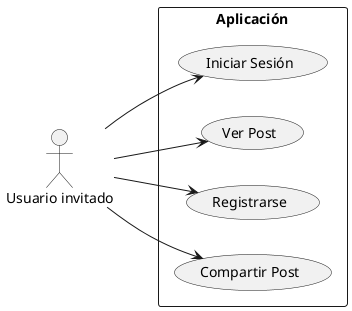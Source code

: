 @startuml

left to right direction 

Actor Usuario_Invitado as "Usuario invitado"

Rectangle Aplicación {
    usecase "Iniciar Sesión" as UC1
    usecase "Ver Post" as UC2
    usecase "Registrarse" as UC3
    usecase "Compartir Post" as UC4
}

Usuario_Invitado --> UC1
Usuario_Invitado --> UC2
Usuario_Invitado --> UC3
Usuario_Invitado --> UC4

@enduml